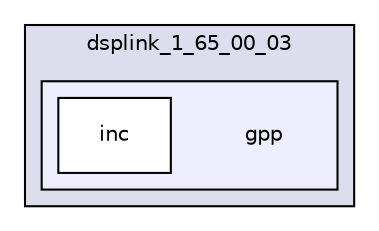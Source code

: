 digraph G {
  compound=true
  node [ fontsize=10, fontname="Helvetica"];
  edge [ labelfontsize=9, labelfontname="Helvetica"];
  subgraph clusterdir_000008 {
    graph [ bgcolor="#ddddee", pencolor="black", label="dsplink_1_65_00_03" fontname="Helvetica", fontsize=10, URL="dir_000008.html"]
  subgraph clusterdir_000009 {
    graph [ bgcolor="#eeeeff", pencolor="black", label="" URL="dir_000009.html"];
    dir_000009 [shape=plaintext label="gpp"];
    dir_000010 [shape=box label="inc" color="black" fillcolor="white" style="filled" URL="dir_000010.html"];
  }
  }
}
